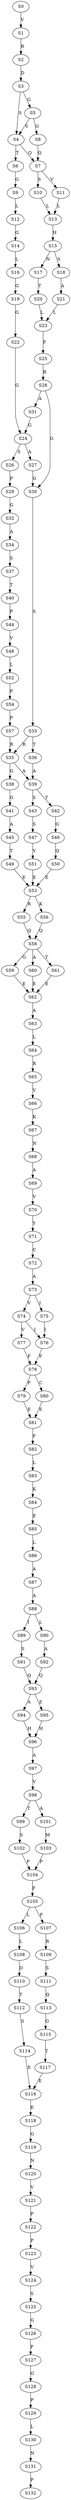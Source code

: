 strict digraph  {
	S0 -> S1 [ label = V ];
	S1 -> S2 [ label = R ];
	S2 -> S3 [ label = D ];
	S3 -> S4 [ label = S ];
	S3 -> S5 [ label = G ];
	S4 -> S6 [ label = T ];
	S4 -> S7 [ label = Q ];
	S5 -> S4 [ label = S ];
	S5 -> S8 [ label = G ];
	S6 -> S9 [ label = G ];
	S7 -> S10 [ label = S ];
	S7 -> S11 [ label = V ];
	S8 -> S7 [ label = Q ];
	S9 -> S12 [ label = L ];
	S10 -> S13 [ label = L ];
	S11 -> S13 [ label = L ];
	S12 -> S14 [ label = G ];
	S13 -> S15 [ label = H ];
	S14 -> S16 [ label = L ];
	S15 -> S17 [ label = N ];
	S15 -> S18 [ label = S ];
	S16 -> S19 [ label = G ];
	S17 -> S20 [ label = T ];
	S18 -> S21 [ label = A ];
	S19 -> S22 [ label = G ];
	S20 -> S23 [ label = L ];
	S21 -> S23 [ label = L ];
	S22 -> S24 [ label = G ];
	S23 -> S25 [ label = F ];
	S24 -> S26 [ label = S ];
	S24 -> S27 [ label = A ];
	S25 -> S28 [ label = R ];
	S26 -> S29 [ label = P ];
	S27 -> S30 [ label = G ];
	S28 -> S31 [ label = A ];
	S28 -> S30 [ label = G ];
	S29 -> S32 [ label = G ];
	S30 -> S33 [ label = S ];
	S31 -> S24 [ label = G ];
	S32 -> S34 [ label = A ];
	S33 -> S35 [ label = R ];
	S33 -> S36 [ label = T ];
	S34 -> S37 [ label = S ];
	S35 -> S38 [ label = G ];
	S35 -> S39 [ label = A ];
	S36 -> S39 [ label = A ];
	S37 -> S40 [ label = T ];
	S38 -> S41 [ label = G ];
	S39 -> S42 [ label = T ];
	S39 -> S43 [ label = S ];
	S40 -> S44 [ label = P ];
	S41 -> S45 [ label = A ];
	S42 -> S46 [ label = G ];
	S43 -> S47 [ label = S ];
	S44 -> S48 [ label = V ];
	S45 -> S49 [ label = T ];
	S46 -> S50 [ label = Q ];
	S47 -> S51 [ label = V ];
	S48 -> S52 [ label = L ];
	S49 -> S53 [ label = E ];
	S50 -> S53 [ label = E ];
	S51 -> S53 [ label = E ];
	S52 -> S54 [ label = P ];
	S53 -> S55 [ label = R ];
	S53 -> S56 [ label = K ];
	S54 -> S57 [ label = P ];
	S55 -> S58 [ label = Q ];
	S56 -> S58 [ label = Q ];
	S57 -> S35 [ label = R ];
	S58 -> S59 [ label = G ];
	S58 -> S60 [ label = A ];
	S58 -> S61 [ label = T ];
	S59 -> S62 [ label = E ];
	S60 -> S62 [ label = E ];
	S61 -> S62 [ label = E ];
	S62 -> S63 [ label = A ];
	S63 -> S64 [ label = L ];
	S64 -> S65 [ label = R ];
	S65 -> S66 [ label = V ];
	S66 -> S67 [ label = K ];
	S67 -> S68 [ label = N ];
	S68 -> S69 [ label = A ];
	S69 -> S70 [ label = V ];
	S70 -> S71 [ label = Y ];
	S71 -> S72 [ label = C ];
	S72 -> S73 [ label = A ];
	S73 -> S74 [ label = V ];
	S73 -> S75 [ label = I ];
	S74 -> S76 [ label = I ];
	S74 -> S77 [ label = V ];
	S75 -> S76 [ label = I ];
	S76 -> S78 [ label = F ];
	S77 -> S78 [ label = F ];
	S78 -> S79 [ label = P ];
	S78 -> S80 [ label = C ];
	S79 -> S81 [ label = E ];
	S80 -> S81 [ label = E ];
	S81 -> S82 [ label = F ];
	S82 -> S83 [ label = L ];
	S83 -> S84 [ label = K ];
	S84 -> S85 [ label = E ];
	S85 -> S86 [ label = L ];
	S86 -> S87 [ label = A ];
	S87 -> S88 [ label = A ];
	S88 -> S89 [ label = I ];
	S88 -> S90 [ label = L ];
	S89 -> S91 [ label = S ];
	S90 -> S92 [ label = A ];
	S91 -> S93 [ label = Q ];
	S92 -> S93 [ label = Q ];
	S93 -> S94 [ label = A ];
	S93 -> S95 [ label = E ];
	S94 -> S96 [ label = H ];
	S95 -> S96 [ label = H ];
	S96 -> S97 [ label = A ];
	S97 -> S98 [ label = V ];
	S98 -> S99 [ label = T ];
	S98 -> S101 [ label = A ];
	S99 -> S102 [ label = S ];
	S101 -> S103 [ label = M ];
	S102 -> S104 [ label = P ];
	S103 -> S104 [ label = P ];
	S104 -> S105 [ label = F ];
	S105 -> S106 [ label = L ];
	S105 -> S107 [ label = P ];
	S106 -> S108 [ label = L ];
	S107 -> S109 [ label = R ];
	S108 -> S110 [ label = D ];
	S109 -> S111 [ label = S ];
	S110 -> S112 [ label = T ];
	S111 -> S113 [ label = Q ];
	S112 -> S114 [ label = S ];
	S113 -> S115 [ label = G ];
	S114 -> S116 [ label = E ];
	S115 -> S117 [ label = T ];
	S116 -> S118 [ label = E ];
	S117 -> S116 [ label = E ];
	S118 -> S119 [ label = G ];
	S119 -> S120 [ label = N ];
	S120 -> S121 [ label = V ];
	S121 -> S122 [ label = P ];
	S122 -> S123 [ label = P ];
	S123 -> S124 [ label = V ];
	S124 -> S125 [ label = S ];
	S125 -> S126 [ label = G ];
	S126 -> S127 [ label = F ];
	S127 -> S128 [ label = G ];
	S128 -> S129 [ label = P ];
	S129 -> S130 [ label = L ];
	S130 -> S131 [ label = N ];
	S131 -> S132 [ label = P ];
}
